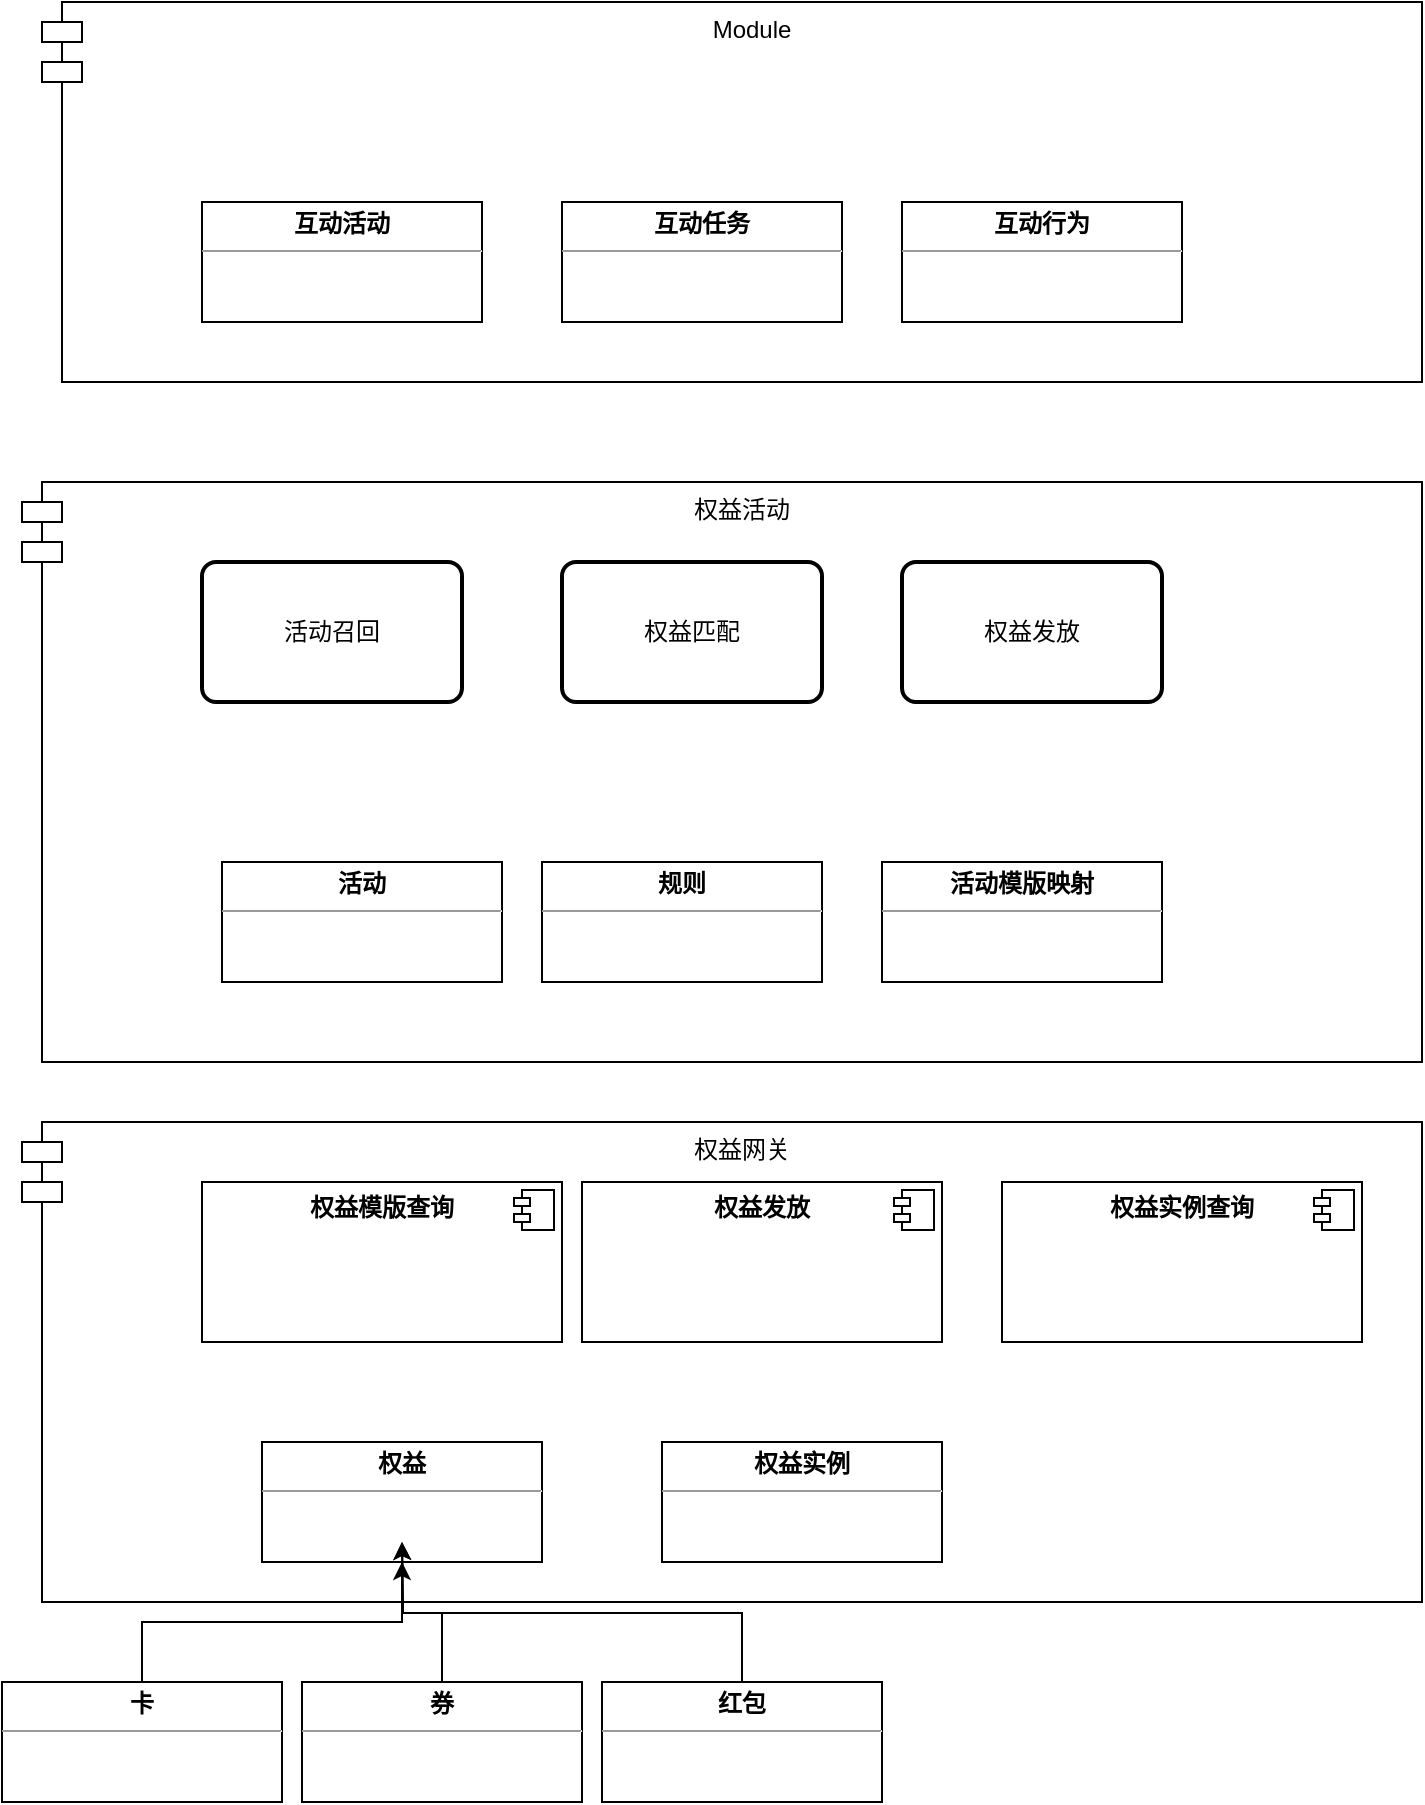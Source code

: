 <mxfile version="15.0.6" type="github">
  <diagram id="NM-FnL9aiEsatMu2k_oT" name="Page-1">
    <mxGraphModel dx="786" dy="1566" grid="1" gridSize="10" guides="1" tooltips="1" connect="1" arrows="1" fold="1" page="1" pageScale="1" pageWidth="827" pageHeight="1169" math="0" shadow="0">
      <root>
        <mxCell id="0" />
        <mxCell id="1" parent="0" />
        <mxCell id="irNuKJr1E5cWdmTTzUOE-2" value="权益网关" style="shape=module;align=left;spacingLeft=20;align=center;verticalAlign=top;" vertex="1" parent="1">
          <mxGeometry x="90" y="80" width="700" height="240" as="geometry" />
        </mxCell>
        <mxCell id="irNuKJr1E5cWdmTTzUOE-4" value="&lt;p style=&quot;margin: 0px ; margin-top: 6px ; text-align: center&quot;&gt;&lt;b&gt;权益模版查询&lt;/b&gt;&lt;/p&gt;" style="align=left;overflow=fill;html=1;dropTarget=0;" vertex="1" parent="1">
          <mxGeometry x="180" y="110" width="180" height="80" as="geometry" />
        </mxCell>
        <mxCell id="irNuKJr1E5cWdmTTzUOE-5" value="" style="shape=component;jettyWidth=8;jettyHeight=4;" vertex="1" parent="irNuKJr1E5cWdmTTzUOE-4">
          <mxGeometry x="1" width="20" height="20" relative="1" as="geometry">
            <mxPoint x="-24" y="4" as="offset" />
          </mxGeometry>
        </mxCell>
        <mxCell id="irNuKJr1E5cWdmTTzUOE-6" value="&lt;p style=&quot;margin: 0px ; margin-top: 4px ; text-align: center&quot;&gt;&lt;b&gt;权益&lt;/b&gt;&lt;/p&gt;&lt;hr size=&quot;1&quot;&gt;&lt;div style=&quot;height: 2px&quot;&gt;&lt;/div&gt;" style="verticalAlign=top;align=left;overflow=fill;fontSize=12;fontFamily=Helvetica;html=1;" vertex="1" parent="1">
          <mxGeometry x="210" y="240" width="140" height="60" as="geometry" />
        </mxCell>
        <mxCell id="irNuKJr1E5cWdmTTzUOE-8" value="&lt;p style=&quot;margin: 0px ; margin-top: 4px ; text-align: center&quot;&gt;&lt;b&gt;权益实例&lt;/b&gt;&lt;/p&gt;&lt;hr size=&quot;1&quot;&gt;&lt;div style=&quot;height: 2px&quot;&gt;&lt;/div&gt;" style="verticalAlign=top;align=left;overflow=fill;fontSize=12;fontFamily=Helvetica;html=1;" vertex="1" parent="1">
          <mxGeometry x="410" y="240" width="140" height="60" as="geometry" />
        </mxCell>
        <mxCell id="irNuKJr1E5cWdmTTzUOE-12" style="edgeStyle=orthogonalEdgeStyle;rounded=0;orthogonalLoop=1;jettySize=auto;html=1;exitX=0.5;exitY=0;exitDx=0;exitDy=0;" edge="1" parent="1" source="irNuKJr1E5cWdmTTzUOE-9" target="irNuKJr1E5cWdmTTzUOE-6">
          <mxGeometry relative="1" as="geometry" />
        </mxCell>
        <mxCell id="irNuKJr1E5cWdmTTzUOE-9" value="&lt;p style=&quot;margin: 0px ; margin-top: 4px ; text-align: center&quot;&gt;&lt;b&gt;卡&lt;/b&gt;&lt;/p&gt;&lt;hr size=&quot;1&quot;&gt;&lt;div style=&quot;height: 2px&quot;&gt;&lt;/div&gt;" style="verticalAlign=top;align=left;overflow=fill;fontSize=12;fontFamily=Helvetica;html=1;" vertex="1" parent="1">
          <mxGeometry x="80" y="360" width="140" height="60" as="geometry" />
        </mxCell>
        <mxCell id="irNuKJr1E5cWdmTTzUOE-13" style="edgeStyle=orthogonalEdgeStyle;rounded=0;orthogonalLoop=1;jettySize=auto;html=1;exitX=0.5;exitY=0;exitDx=0;exitDy=0;" edge="1" parent="1" source="irNuKJr1E5cWdmTTzUOE-10">
          <mxGeometry relative="1" as="geometry">
            <mxPoint x="280" y="290" as="targetPoint" />
          </mxGeometry>
        </mxCell>
        <mxCell id="irNuKJr1E5cWdmTTzUOE-10" value="&lt;p style=&quot;margin: 0px ; margin-top: 4px ; text-align: center&quot;&gt;&lt;b&gt;券&lt;/b&gt;&lt;/p&gt;&lt;hr size=&quot;1&quot;&gt;&lt;div style=&quot;height: 2px&quot;&gt;&lt;/div&gt;" style="verticalAlign=top;align=left;overflow=fill;fontSize=12;fontFamily=Helvetica;html=1;" vertex="1" parent="1">
          <mxGeometry x="230" y="360" width="140" height="60" as="geometry" />
        </mxCell>
        <mxCell id="irNuKJr1E5cWdmTTzUOE-14" style="edgeStyle=orthogonalEdgeStyle;rounded=0;orthogonalLoop=1;jettySize=auto;html=1;exitX=0.5;exitY=0;exitDx=0;exitDy=0;" edge="1" parent="1" source="irNuKJr1E5cWdmTTzUOE-11">
          <mxGeometry relative="1" as="geometry">
            <mxPoint x="280" y="290" as="targetPoint" />
          </mxGeometry>
        </mxCell>
        <mxCell id="irNuKJr1E5cWdmTTzUOE-11" value="&lt;p style=&quot;margin: 0px ; margin-top: 4px ; text-align: center&quot;&gt;&lt;b&gt;红包&lt;/b&gt;&lt;/p&gt;&lt;hr size=&quot;1&quot;&gt;&lt;div style=&quot;height: 2px&quot;&gt;&lt;/div&gt;" style="verticalAlign=top;align=left;overflow=fill;fontSize=12;fontFamily=Helvetica;html=1;" vertex="1" parent="1">
          <mxGeometry x="380" y="360" width="140" height="60" as="geometry" />
        </mxCell>
        <mxCell id="irNuKJr1E5cWdmTTzUOE-15" value="&lt;p style=&quot;margin: 0px ; margin-top: 6px ; text-align: center&quot;&gt;&lt;b&gt;权益发放&lt;/b&gt;&lt;/p&gt;" style="align=left;overflow=fill;html=1;dropTarget=0;" vertex="1" parent="1">
          <mxGeometry x="370" y="110" width="180" height="80" as="geometry" />
        </mxCell>
        <mxCell id="irNuKJr1E5cWdmTTzUOE-16" value="" style="shape=component;jettyWidth=8;jettyHeight=4;" vertex="1" parent="irNuKJr1E5cWdmTTzUOE-15">
          <mxGeometry x="1" width="20" height="20" relative="1" as="geometry">
            <mxPoint x="-24" y="4" as="offset" />
          </mxGeometry>
        </mxCell>
        <mxCell id="irNuKJr1E5cWdmTTzUOE-19" value="&lt;p style=&quot;margin: 0px ; margin-top: 6px ; text-align: center&quot;&gt;&lt;b&gt;权益实例查询&lt;/b&gt;&lt;/p&gt;" style="align=left;overflow=fill;html=1;dropTarget=0;" vertex="1" parent="1">
          <mxGeometry x="580" y="110" width="180" height="80" as="geometry" />
        </mxCell>
        <mxCell id="irNuKJr1E5cWdmTTzUOE-20" value="" style="shape=component;jettyWidth=8;jettyHeight=4;" vertex="1" parent="irNuKJr1E5cWdmTTzUOE-19">
          <mxGeometry x="1" width="20" height="20" relative="1" as="geometry">
            <mxPoint x="-24" y="4" as="offset" />
          </mxGeometry>
        </mxCell>
        <mxCell id="irNuKJr1E5cWdmTTzUOE-25" value="权益活动" style="shape=module;align=left;spacingLeft=20;align=center;verticalAlign=top;" vertex="1" parent="1">
          <mxGeometry x="90" y="-240" width="700" height="290" as="geometry" />
        </mxCell>
        <mxCell id="irNuKJr1E5cWdmTTzUOE-26" value="&lt;p style=&quot;margin: 0px ; margin-top: 4px ; text-align: center&quot;&gt;&lt;b&gt;活动&lt;/b&gt;&lt;/p&gt;&lt;hr size=&quot;1&quot;&gt;&lt;div style=&quot;height: 2px&quot;&gt;&lt;/div&gt;" style="verticalAlign=top;align=left;overflow=fill;fontSize=12;fontFamily=Helvetica;html=1;" vertex="1" parent="1">
          <mxGeometry x="190" y="-50" width="140" height="60" as="geometry" />
        </mxCell>
        <mxCell id="irNuKJr1E5cWdmTTzUOE-27" value="&lt;p style=&quot;margin: 0px ; margin-top: 4px ; text-align: center&quot;&gt;&lt;b&gt;规则&lt;/b&gt;&lt;/p&gt;&lt;hr size=&quot;1&quot;&gt;&lt;div style=&quot;height: 2px&quot;&gt;&lt;/div&gt;" style="verticalAlign=top;align=left;overflow=fill;fontSize=12;fontFamily=Helvetica;html=1;" vertex="1" parent="1">
          <mxGeometry x="350" y="-50" width="140" height="60" as="geometry" />
        </mxCell>
        <mxCell id="irNuKJr1E5cWdmTTzUOE-28" value="&lt;p style=&quot;margin: 0px ; margin-top: 4px ; text-align: center&quot;&gt;&lt;b&gt;活动模版映射&lt;/b&gt;&lt;/p&gt;&lt;hr size=&quot;1&quot;&gt;&lt;div style=&quot;height: 2px&quot;&gt;&lt;/div&gt;" style="verticalAlign=top;align=left;overflow=fill;fontSize=12;fontFamily=Helvetica;html=1;" vertex="1" parent="1">
          <mxGeometry x="520" y="-50" width="140" height="60" as="geometry" />
        </mxCell>
        <mxCell id="irNuKJr1E5cWdmTTzUOE-29" value="活动召回" style="rounded=1;whiteSpace=wrap;html=1;absoluteArcSize=1;arcSize=14;strokeWidth=2;" vertex="1" parent="1">
          <mxGeometry x="180" y="-200" width="130" height="70" as="geometry" />
        </mxCell>
        <mxCell id="irNuKJr1E5cWdmTTzUOE-30" value="权益匹配" style="rounded=1;whiteSpace=wrap;html=1;absoluteArcSize=1;arcSize=14;strokeWidth=2;" vertex="1" parent="1">
          <mxGeometry x="360" y="-200" width="130" height="70" as="geometry" />
        </mxCell>
        <mxCell id="irNuKJr1E5cWdmTTzUOE-31" value="权益发放" style="rounded=1;whiteSpace=wrap;html=1;absoluteArcSize=1;arcSize=14;strokeWidth=2;" vertex="1" parent="1">
          <mxGeometry x="530" y="-200" width="130" height="70" as="geometry" />
        </mxCell>
        <mxCell id="irNuKJr1E5cWdmTTzUOE-34" value="Module" style="shape=module;align=left;spacingLeft=20;align=center;verticalAlign=top;" vertex="1" parent="1">
          <mxGeometry x="100" y="-480" width="690" height="190" as="geometry" />
        </mxCell>
        <mxCell id="irNuKJr1E5cWdmTTzUOE-35" value="&lt;p style=&quot;margin: 0px ; margin-top: 4px ; text-align: center&quot;&gt;&lt;b&gt;互动活动&lt;/b&gt;&lt;/p&gt;&lt;hr size=&quot;1&quot;&gt;&lt;div style=&quot;height: 2px&quot;&gt;&lt;/div&gt;" style="verticalAlign=top;align=left;overflow=fill;fontSize=12;fontFamily=Helvetica;html=1;" vertex="1" parent="1">
          <mxGeometry x="180" y="-380" width="140" height="60" as="geometry" />
        </mxCell>
        <mxCell id="irNuKJr1E5cWdmTTzUOE-36" value="&lt;p style=&quot;margin: 0px ; margin-top: 4px ; text-align: center&quot;&gt;&lt;b&gt;互动任务&lt;/b&gt;&lt;/p&gt;&lt;hr size=&quot;1&quot;&gt;&lt;div style=&quot;height: 2px&quot;&gt;&lt;/div&gt;" style="verticalAlign=top;align=left;overflow=fill;fontSize=12;fontFamily=Helvetica;html=1;" vertex="1" parent="1">
          <mxGeometry x="360" y="-380" width="140" height="60" as="geometry" />
        </mxCell>
        <mxCell id="irNuKJr1E5cWdmTTzUOE-37" value="&lt;p style=&quot;margin: 0px ; margin-top: 4px ; text-align: center&quot;&gt;&lt;b&gt;互动行为&lt;/b&gt;&lt;/p&gt;&lt;hr size=&quot;1&quot;&gt;&lt;div style=&quot;height: 2px&quot;&gt;&lt;/div&gt;" style="verticalAlign=top;align=left;overflow=fill;fontSize=12;fontFamily=Helvetica;html=1;" vertex="1" parent="1">
          <mxGeometry x="530" y="-380" width="140" height="60" as="geometry" />
        </mxCell>
      </root>
    </mxGraphModel>
  </diagram>
</mxfile>

